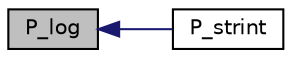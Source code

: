 digraph "P_log"
{
  edge [fontname="Helvetica",fontsize="10",labelfontname="Helvetica",labelfontsize="10"];
  node [fontname="Helvetica",fontsize="10",shape=record];
  rankdir="LR";
  Node506 [label="P_log",height=0.2,width=0.4,color="black", fillcolor="grey75", style="filled", fontcolor="black"];
  Node506 -> Node507 [dir="back",color="midnightblue",fontsize="10",style="solid",fontname="Helvetica"];
  Node507 [label="P_strint",height=0.2,width=0.4,color="black", fillcolor="white", style="filled",URL="$atlast_8c.html#a648b2b3678b90acbfc23cd8575e5a1fa"];
}
